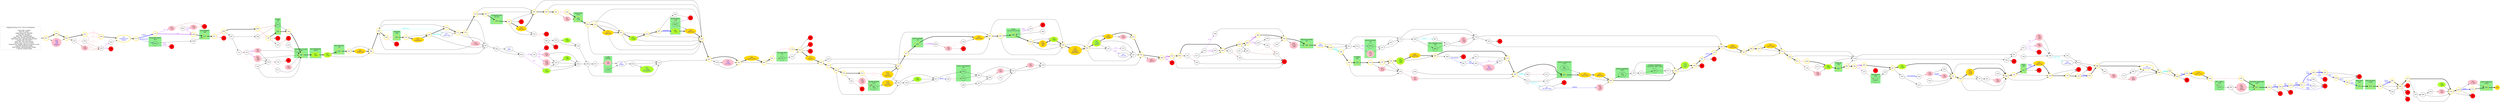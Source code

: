 digraph "Fighting Fantasy #12: Trial of Champions" {
	// graph defaults
	rankdir=LR
	nodesep=.3 // changes horizontal separation of nodes
	ranksep=.4 // changes vertical separation of nodes
	node [height=.7
		width=.7
		shape=ellipse]

	// a box for a graph label
	// note that you can override the defaults set above
	myTitle [label = "Fighting Fantasy #12: Trial of Champions\n\n \
		Green Fill: Combat\n \
		Red Fill: Death\n \
		Light Green Fill: Benefits\n \
		Pink Fill: Damage\n \
		Blue Text: Items/Events\n \
		Blue Line: Forced Items/Events\n \
		Light Blue Line: Optional Items/Events\n \
		Purple Line: Dice Roll\n \
		Pink Line: Stat Test Passed\n \
		Brown Line: Stat Test Failed\n \
		Dashed Line: Hidden Option not given in text\n \
		Gold Fill: Required Nodes\n \
		Gold Outline: Recommended Nodes\n \
		*: Special Combat Rules"
		color = "gray"
		shape = "box"
		width = "6"]

	subgraph Required {
		node [style = "filled" color = "gold" fontcolor = "blue"]
		036
		070
		300
		173
		326
		240
		371
		015
		277
		348
		057
		126
		060
		373
		090
		394
		053
		262
		314
		180
		282
		400
	}

	subgraph Recommended {
		node [penwidth=3 color = "gold"]
		001
		049
		022
		107
		360
		136 [fontcolor = "blue"]
		275
		175
		189
		113
		237
		094
		009
		166
		349
		196
		120
		061 [style = "filled" fillcolor = "greenyellow"]
		261 [style = "filled" fillcolor = "greenyellow"]
		374
		052
		036
		082
		304
		355
		100
		019
		070
		328
		152
		117
		179
		012
		246
		186
		142
		300
		346
		059
		091
		332
		219
		252
		115
		173
		307
		233 [style = "filled" fillcolor = "greenyellow"]
		272
		205
		063 [style = "filled" fillcolor = "greenyellow"]
		326
		150
		287
		222
		240
		007
		336
		122
		013
		371
		045
		177
		068
		318
		212
		015
		227
		037
		118
		348
		397
		093
		146
		018
		057
		184 [style = "filled" fillcolor = "greenyellow"]
		305
		373
		043
		187 [style = "filled" fillcolor = "greenyellow"]
		126
		281
		003
		369
		352
		025
		204
		032
		239
		298
		362
		329
		209 [fontcolor = "blue"]
		129
		264
		190
		279
		339
		167
		144
		359 [style = "filled" fillcolor = "greenyellow"]
		060
		263
		315
		195
		247
		180
		282
		044
		155
		119 [style = "filled" fillcolor = "greenyellow"]
		288
		347
		114
		251
		090
		333
		096
		215
		394
		375
		168
		077
		245
		008 [style = "filled" fillcolor = "greenyellow"]
		306
		085
		364
		203
		021
		372 [style = "filled" fillcolor = "greenyellow"]
		141
		208
		053
		069
		182
		311
		262
		109
		143
		370
		016
		088
		149 [fontcolor = "blue"]
		388
		309
		058
		106
		314
		228
		381
		211
		354
		238
		125
		011
		345
		035
		249
		358
		176
		127
		303
		081
		048
		377
		232
		028
		071
		188
		400
	}

	subgraph Combat {
		style = "filled" color = "palegreen2"
		subgraph cluster_SLAVE {
			label = "SLAVE\n 9/8" 
			073
			349
		}
		subgraph cluster_BONE_DEVIL {
			label = "BONE DEVIL\n 10/8"
			029 [label = "\N*"]
			063
		}
		subgraph cluster_BONECRUSHER {
			label = "BONECRUSHER\n 9/10"
			056
		}
		subgraph cluster_SOUTHERNER {
			label = "SOUTHERNER\n 10/10"
			061
		}
		subgraph cluster_STRIDER {
			label = "STRIDER\n 9/9"
			100
		}
		subgraph cluster_VAMPIRE_BAT {
			label = "2 VAMPIRE BAT\n 5/5 5/4"
			186
		}
		subgraph cluster_ORC {
			label = "2 ORC\n 6/5 6/6"
			139
			192 [style = "filled" color = "pink"]
		}
		subgraph cluster_CHAOS_CHAMPION {
			label = "CHAOS CHAMPION\n 11/12"
			247
			383 [label = "\N\n 11/10"]
		}
		subgraph cluster_MUTANT_ORC {
			label = "MUTANT ORC\n 7/7"
			076
		}
		subgraph cluster_EASTERNER {
			label = "EASTERNER\n 10/8"
			113
		}
		subgraph cluster_FIGHTING_SLAVE {
			label = "FIGHTING SLAVE\n 8/8"
			120
		}
		subgraph cluster_HILL_TROLL {
			label = "HILL TROLL\n 9/10"
			079
		}
		subgraph cluster_COLDCLAW {
			label = "COLDCLAW\n 10/11"
			219 [label = "\N\n -1 AT"]
		}
		subgraph cluster_RAT {
			label = "5 RAT\n 3/2 2/2 3/2 3/2 4/2"
			146 [label = "\N*"]
		}
		subgraph cluster_LORD_CARNUSS {
			label = "LORD CARNUSS\n 10/10"
			188
		}
		subgraph cluster_LICHE_QUEEN {
			label = "LICHE QUEEN\n 10/11"
			080 [label = "\N\n -3 AT"]
		}
		subgraph cluster_GIANT_CENTIPEDE {
			label = "GIANT CENTIPEDE\n 9/7"
			154
			270
		}
		subgraph cluster_GIANT_SPIDER {
			label = "GIANT SPIDER\n 7/8"
			118 [label = "\N*"]
		}
		subgraph cluster_FIRE_DEMON {
			label = "FIRE DEMON\n 10/10"
			127 [label = "\N*"]
		}
		subgraph cluster_EASTERN_WARLORD {
			label = "EASTERN WARLORD\n 10/9"
			211
		}
		subgraph cluster_TONGUE {
			label = "TONGUE\n 5/6"
			306
		}
		subgraph cluster_XOROA_WARRIOR {
			label = "XOROA WARRIOR\n 10/11"
			340 [label = "\N\n -1 AT"]
		}
		subgraph cluster_XOROA_WARRIORS {
			label = "4 XOROA WARRIOR\n 10/10 9/11 10/11 10/10"
			259
		}
		subgraph cluster_HELLHOUND {
			label = "HELLHOUND\n 7/6"
			374 [label = "\N*"]
		}
		subgraph cluster_BLOOD_WORM {
			label = "BLOOD WORM\n 4/4"
			234 [label = "\N*"]
			325 [style = "filled" color = "pink" label = "\N*\n -2 ST\n 4/6"]
		}
		subgraph cluster_TWO_HEADED_DOG {
			label = "TWO-HEADED DOG\n 6/5"
			294 [label = "\N*"]
		}
		subgraph cluster_FIRE_IMP {
			label = "FIRE IMP\n 9/4"
			176
		}
		subgraph cluster_TUSKER {
			label = "TUSKER\n 6/6"
			279
		}
		subgraph cluster_IDOL {
			label = "IDOL\n 9/6"
			311
		}
		subgraph cluster_SKELETON_KING {
			label = "SKELETON KING\n 9/7"
			329 [label = "\N*"]
		}
		subgraph cluster_TENTALLUS {
			label = "TENTALLUS\n 8/12"
			356 [label = "\N*"]
		}
	}

	subgraph Death {
		node [style = "filled" color = "red"]
		024
		054
		055
		062
		072
		083
		084
		086
		099
		101
		116
		158
		171
		185
		191
		207
		224
		226
		231
		242
		257
		265
		266
		276
		283
		286
		291
		293
		302
		316
		322
		324
		330
		334
		338
		343
		367
		382
		386
		387
		392
		396
	}

	subgraph Boost {
		node [style = "filled" color = "greenyellow"]
		//008 [fontcolor = "blue" label = "\N\n +6ST\n blue dye"]
		008 [label = "\N\n +6ST"]
		053 [fontcolor = "blue" label = "\N\n +1LK\n cloak"]
		057 [fontcolor = "blue" label = "\N\n +2ST\n file"]
		061 [label = "\N\n +4ST"]
		063 [label = "\N\n +1LK"]
		097 [label = "\N\n +2ST"]
		119 [fontcolor = "blue" label = "\N\n +2ST\n nuts"]
		135 [label = "\N\n +4ST"]
		187 [fontcolor = "blue" label = "\N\n +1SK\n shield"]
		233 [label = "\N\n +1SK"]
		261 [label = "\N\n +?ST"]
		313 [label = "\N\n +1LK"]
		321 [fontcolor = "blue" label = "\N\n +1SK\n breastplate"]
		359 [label = "\N\n +1SK\n +5ST"]
		366 [label = "\N\n +4ST"]
		372 [label = "\N\n +3ST"]
		395 [label = "\N\n +2ST"]
	}

	subgraph Damage {
		node [style = "filled" color = "pink"]
		010 [label = "\N\n -2ST"]
		015 [fontcolor = "blue" label = "\N\n -3 ST\n gold ring"]
		030 [label = "\N\n -1SK\n -2ST"]
		031 [label = "\N\n -1LK"]
		033 [label = "\N\n -4ST"]
		038 [label = "\N\n -1SK"]
		039 [label = "\N\n -2ST"]
		042 [label = "\N\n -1ST"]
		075 [label = "\N\n -2LK"]
		095 [label = "\N\n +1ST\n -2SK"]
		130 [label = "\N\n -2ST"]
		137 [label = "\N\n -4ST"]
		145 [label = "\N\n -1SK\n -3ST"]
		151 [fontcolor = "blue" label = "\N\n -2ST\n -red dust"]
		153 [label = "\N\n -2ST"]
		184 [label = "\N\n +4ST"]
		192 [label = "\N\n -2ST"]
		197 [label = "\N\n -2ST"]
		199 [fontcolor = "blue" label = "\N\n -1LK\n -all items"]
		200 [label = "\N\n -1d6 ST"]
		201 [label = "\N\n -2SK\n -2LK\n -1ST/ref"]
		214 [label = "\N\n -1~6ST"]
		216 [label = "\N\n -1SK\n -1ST"]
		225 [label = "\N\n -2ST"]
		253 [label = "\N\n -4SK"]
		254 [label = "\N\n -2ST"]
		255 [label = "\N\n -1LK"]
		269 [label = "\N\n -2ST"]
		273 [label = "\N\n -4ST"]
		277 [fontcolor = "blue" label = "\N\n -1SK\n gold ring"]
		280 [label = "\N\n -1ST"]
		292 [fontcolor = "blue" label = "\N\n -1SK\n -4ST\n flogged"]
		317 [label = "\N\n -2SK\n -1LK"]
		335 [label = "\N\n -1~6ST"]
		337 [label = "\N\n -2ST"]
		350 [label = "\N\n -1SK\n -4ST"]
		357 [label = "\N\n -1SK"]
		380 [label = "\N\n -1SK\n -2ST"]
		393 [label = "\N\n -2ST"]
	}

	subgraph Key_Item {
		node [fontcolor = "blue"]
		//014 [label = "\N\n short spear"]
		027 [label = "\N\n -gold ring"]
		036 [label = "\N\n gold ring"]
		060 [label = "\N\n gold ring"]
		070 [label = "\N\n medallion"]
		090 [label = "\N\n gold ring"]
		110 [label = "\N\n spear"]
		//126 [label = "\N\n winged helmet"]
		126 [label = "\N\n helmet"]
		136 [label = "\N\n broadsword/\n trident"]
		149 [label = "\N\n brass hands"]
		173 [label = "\N\n gold ring"]
		180 [label = "\N\n Set 2: 358"]
		//209 [label = "\N\n mirror\n whistle"]
		209 [label = "\N\n whistle"]
		240 [label = "\N\n magic sword"]
		//243 [label = "\N\n door behind stones"]
		262 [label = "\N\n gold ring"]
		282 [label = "\N\n gold ring"]
		295 [label = "\N\n dagger"]
		299 [label = "\N\n -gold ring"]
		300 [label = "\N\n red dust"]
		//309 [label = "\N\n hunchback liar"]
		314 [label = "\N\n Set 3: 176"]
		323 [label = "\N\n -all gold rings"]
		326 [label = "\N\n gold ring"]
		344 [label = "\N\n axe bad"]
		348 [label = "\N\n gold ring"]
		371 [label = "\N\n iron key"]
		373 [label = "\N\n rope\n hammer\n anti-poison"]
		394 [label = "\N\n Set 1: 249"]
	}

	subgraph True_Path {
		node [style = "filled" color = "gold"]
	}

	myTitle -> 001 [penwidth = 3 arrowhead = none]
	001 -> 049 [penwidth = 3]
	001 -> 292
	002 -> 089
	002 -> 161
	003 -> 369 [penwidth = 3]
	003 -> 200
	004 -> 135 [color = "pink" fontcolor = "pink" label = "LK"]
	004 -> 273 [color = "brown" fontcolor = "brown"]
	005 -> 128 [color = "purple" fontcolor = "purple" label = "1-4"]
	005 -> 313 [color = "purple" fontcolor = "purple" label = "5-6"]
	006 -> 383 [color = "pink" fontcolor = "pink" label = "LK"]
	006 -> 121 [color = "brown" fontcolor = "brown"]
	007 -> 336 [penwidth = 3]
	007 -> 045
	008 -> 306 [penwidth = 3]
	008 -> 138
	009 -> 166 [penwidth = 3 color = "pink" fontcolor = "pink" label = "LK"]
	009 -> 073 [color = "brown" fontcolor = "brown"]
	010 -> 281
	011 -> 278 [color = "blue" fontcolor = "blue" label = "1,3\n rings"]
	011 -> 092 [color = "blue" fontcolor = "blue" label = "5,7\n rings"]
	011 -> 345 [penwidth = 3 color = "blue" fontcolor = "blue" label = "9,11\n rings"]
	012 -> 246 [penwidth = 3]
	012 -> 346
	013 -> 207
	013 -> 084
	013 -> 302
	013 -> 371 [penwidth = 3]
	014 -> 155
	015 -> 285
	015 -> 227 [penwidth = 3]
	016 -> 088 [penwidth = 3]
	017 -> 120
	018 -> 057 [penwidth = 3]
	018 -> 184
	018 -> 305
	019 -> 070 [penwidth = 3]
	019 -> 328
	020 -> 258
	021 -> 372 [penwidth = 3]
	021 -> 050
	022 -> 310
	022 -> 107 [penwidth = 3]
	023 -> 101
	023 -> 088
	024
	025 -> 134
	025 -> 204 [penwidth = 3]
	026 -> 294
	026 -> 067 [color = "cyan2" fontcolor = "cyan2" label = "whistle"]
	026 -> 379
	027 -> 117
	028 -> 071 [penwidth = 3 color = "blue" fontcolor = "blue" label = "shield"]
	028 -> 335
	028 -> 291
	029 -> 265 [color = "purple" fontcolor = "purple" label = "1-2"]
	029 -> 326
	030 -> 398
	031 -> 066 [color = "pink" fontcolor = "pink" label = "SK"]
	031 -> 334 [color = "brown" fontcolor = "brown"]
	032 -> 239 [penwidth = 3]
	032 -> 267
	033 -> 069
	034 -> 321
	034 -> 133
	035 -> 249 [penwidth = 3 style = "dashed" color = "blue" fontcolor = "blue" label = "Set 1"]
	035 -> 286
	036 -> 082 [penwidth = 3]
	037 -> 118 [penwidth = 3]
	037 -> 397
	038 -> 008
	039 -> 104
	039 -> 020
	040 -> 204
	041 -> 296 [color = "pink" fontcolor = "pink" label = "LK"]
	041 -> 269 [color = "brown" fontcolor = "brown"]
	042 -> 120
	043 -> 126
	043 -> 187 [penwidth = 3]
	043 -> 157
	043 -> 221
	044 -> 340
	044 -> 155 [penwidth = 3]
	045 -> 235
	045 -> 177 [penwidth = 3]
	046 -> 224
	046 -> 361
	047 -> 244 [color = "blue" fontcolor = "blue" label = "spear"]
	047 -> 270
	048 -> 377 [penwidth = 3]
	048 -> 257
	048 -> 158
	048 -> 116
	049 -> 022 [penwidth = 3]
	050 -> 206 [color = "blue" fontcolor = "blue" label = "breastplate"]
	050 -> 327
	051 -> 239
	051 -> 267
	052 -> 036 [penwidth = 3]
	052 -> 082
	053 -> 147
	053 -> 069 [penwidth = 3]
	054
	055
	056 -> 343 [color = "purple" fontcolor = "purple" label = "lose\n round"]
	056 -> 268
	057 -> 184 [penwidth = 3 dir = both]
	057 -> 305
	058 -> 106 [penwidth = 3 color = "blue" fontcolor = "blue" label = "file"]
	058 -> 396
	059 -> 091 [penwidth = 3]
	059 -> 150
	060 -> 263 [penwidth = 3]
	061 -> 261 [penwidth = 3]
	062
	063 -> 326 [penwidth = 3]
	064 -> 108 [color = "pink" fontcolor = "pink" label = "SK"]
	064 -> 254 [color = "brown" fontcolor = "brown"]
	065 -> 201
	065 -> 211
	066 -> 255 [color = "purple" fontcolor = "purple" label = "1-3"]
	066 -> 189 [color = "purple" fontcolor = "purple" label = "4-6"]
	067 -> 217
	068 -> 318 [penwidth = 3]
	068 -> 285
	068 -> 227
	069 -> 182 [penwidth = 3]
	069 -> 109
	070 -> 328 [penwidth = 3]
	071 -> 188 [penwidth = 3]
	072
	073 -> 196
	074 -> 325 [color = "purple" fontcolor = "purple" label = "1-3"]
	074 -> 234 [color = "purple" fontcolor = "purple" label = "4-6"]
	075 -> 144
	075 -> 230
	076 -> 341
	077 -> 245 [penwidth = 3 color = "pink" fontcolor = "pink" label = "SK"]
	077 -> 132 [color = "brown" fontcolor = "brown"]
	078 -> 360 [color = "pink" fontcolor = "pink" label = "SK\n flogged:+3"]
	078 -> 250 [color = "brown" fontcolor = "brown"]
	079 -> 065
	080 -> 277
	081 -> 048 [penwidth = 3]
	082 -> 229
	082 -> 304 [penwidth = 3]
	083
	084
	085 -> 364 [penwidth = 3]
	085 -> 138
	086
	087 -> 365 [color = "blue" fontcolor = "blue" label = "red\n dust"]
	087 -> 331
	088 -> 041
	088 -> 149 [penwidth = 3]
	088 -> 388
	089 -> 105 [color = "pink" fontcolor = "pink" label = "LK"]
	089 -> 137 [color = "brown" fontcolor = "brown"]
	090 -> 333 [penwidth = 3]
	091 -> 332 [penwidth = 3 color = "pink" fontcolor = "pink" label = "SK"]
	091 -> 357 [color = "brown" fontcolor = "brown"]
	092 -> 367
	093 -> 146 [penwidth = 3]
	093 -> 305
	094 -> 297
	094 -> 009 [penwidth = 3]
	095 -> 329
	096 -> 215 [penwidth = 3]
	096 -> 375
	097 -> 163
	098 -> 004
	098 -> 232
	099
	100 -> 019 [penwidth = 3]
	101
	102 -> 042 [color = "pink" fontcolor = "pink" label = "LK"]
	102 -> 283 [color = "brown" fontcolor = "brown"]
	103 -> 191 [color = "pink" fontcolor = "pink" label = "SK"]
	103 -> 356 [color = "brown" fontcolor = "brown"]
	104 -> 395
	104 -> 020
	105 -> 161
	106 -> 314 [penwidth = 3]
	106 -> 228
	107 -> 360 [penwidth = 3 color = "pink" fontcolor = "pink" label = "SK\n flogged=-3"]
	107 -> 250 [color = "brown" fontcolor = "brown"]
	108 -> 348
	109 -> 143 [penwidth = 3]
	109 -> 386
	110 -> 005
	111 -> 051 [color = "pink" fontcolor = "pink" label = "SK"]
	111 -> 169 [color = "brown" fontcolor = "brown"]
	112 -> 323 [color = "cyan2" fontcolor = "cyan2" label = "gold ring"]
	112 -> 178
	113 -> 237 [penwidth = 3]
	114 -> 251 [penwidth = 3]
	115 -> 173 [penwidth = 3]
	115 -> 307
	115 -> 150
	116
	117 -> 179 [penwidth = 3]
	117 -> 229
	118 -> 064 [color = "purple" fontcolor = "purple" label = "> 5 rounds"]
	118 -> 348 [penwidth = 3]
	119 -> 288 [penwidth = 3]
	120 -> 061 [penwidth = 3]
	121 -> 247
	122 -> 013 [penwidth = 3]
	123 -> 243
	123 -> 174
	124 -> 399 [color = "pink" fontcolor = "pink" label = "LK-3"]
	124 -> 024 [color = "brown" fontcolor = "brown"]
	125 -> 011 [penwidth = 3 color = "blue" fontcolor = "blue" label = "odd\n rings"]
	125 -> 367 [color = "blue" fontcolor = "blue" label = "even\n rings"]
	126 -> 010
	126 -> 281 [penwidth = 3]
	127 -> 303 [penwidth = 3]
	128 -> 382 [color = "purple" fontcolor = "purple" label = "1"]
	128 -> 145 [color = "purple" fontcolor = "purple" label = "2-3"]
	128 -> 039 [color = "purple" fontcolor = "purple" label = "4-6"]
	129 -> 264 [penwidth = 3 color = "cyan2" fontcolor = "cyan2" label = "rope"]
	129 -> 351
	130 -> 141
	131 -> 148 [color = "pink" fontcolor = "pink" label = "LK"]
	131 -> 210 [color = "brown" fontcolor = "brown"]
	132 -> 271 [color = "pink" fontcolor = "pink" label = "LK"]
	132 -> 038 [color = "brown" fontcolor = "brown"]
	133 -> 287
	134 -> 181 [color = "pink" fontcolor = "pink" label = "SK"]
	134 -> 308 [color = "brown" fontcolor = "brown"]
	135 -> 232
	136 -> 275 [penwidth = 3]
	137 -> 161
	138 -> 046
	138 -> 361
	139 -> 295
	140 -> 362
	141 -> 208 [penwidth = 3]
	141 -> 069
	142 -> 124
	142 -> 171
	142 -> 300 [penwidth = 3]
	142 -> 346
	143 -> 370 [penwidth = 3]
	143 -> 386
	144 -> 359 [penwidth = 3]
	144 -> 230
	145 -> 104
	145 -> 020
	146 -> 165 [color = "purple" fontcolor = "purple" label = "lose\n round"]
	146 -> 018 [penwidth = 3]
	147 -> 241
	147 -> 069
	148 -> 159
	148 -> 120
	149 -> 388 [penwidth = 3]
	150 -> 287 [penwidth = 3]
	151 -> 260
	152 -> 117 [penwidth = 3]
	153 -> 130 [color = "blue" fontcolor = "blue" label = "dagger"]
	153 -> 284
	154 -> 002
	155 -> 119 [penwidth = 3]
	155 -> 288
	156 -> 199
	156 -> 222
	157 -> 312 [color = "purple" fontcolor = "purple" label = "1-4"]
	157 -> 344 [color = "purple" fontcolor = "purple" label = "5-6"]
	158
	159 -> 017 [color = "pink" fontcolor = "pink" label = "LK"]
	159 -> 102 [color = "brown" fontcolor = "brown"]
	160 -> 195
	161 -> 197
	161 -> 378
	162 -> 276
	162 -> 251
	163 -> 258
	164 -> 398
	165 -> 389 [color = "pink" fontcolor = "pink" label = "LK"]
	165 -> 322 [color = "brown" fontcolor = "brown"]
	166 -> 183
	166 -> 349 [penwidth = 3]
	166 -> 316
	167 -> 144 [penwidth = 3]
	167 -> 230
	168 -> 077 [penwidth = 3]
	168 -> 138
	169 -> 072
	170 -> 213
	170 -> 155
	171
	172 -> 296
	173 -> 307 [penwidth = 3]
	173 -> 150
	174 -> 026
	174 -> 379
	175 -> 031 [color = "purple" fontcolor = "purple" label = "1-3"]
	175 -> 189 [penwidth = 3 color = "purple" fontcolor = "purple" label = "4-6"]
	176 -> 127 [penwidth = 3]
	177 -> 068 [penwidth = 3]
	177 -> 227
	178 -> 247
	179 -> 012 [penwidth = 3]
	179 -> 214
	180 -> 282 [penwidth = 3]
	180 -> 044
	181 -> 223
	181 -> 204
	182 -> 311 [penwidth = 3]
	182 -> 109
	183 -> 218 [color = "pink" fontcolor = "pink" label = "LK"]
	183 -> 387 [color = "brown" fontcolor = "brown"]
	//184 -> 057
	184 -> 305 [penwidth = 3]
	185
	186 -> 142 [penwidth = 3]
	187 -> 126 [penwidth = 3]
	187 -> 157
	187 -> 221
	188 -> 400 [penwidth = 3]
	189 -> 113 [penwidth = 3]
	190 -> 279 [penwidth = 3]
	190 -> 230
	191
	192 -> 295
	193 -> 023
	194 -> 366
	194 -> 047
	195 -> 247 [penwidth = 3]
	195 -> 006 [color = "cyan2" fontcolor = "cyan2" label = "dagger"]
	195 -> 112
	196 -> 120 [penwidth = 3]
	197 -> 378
	198 -> 069
	199 -> 222
	200 -> 369
	201 -> 211
	202 -> 136
	203 -> 021 [penwidth = 3]
	204 -> 111
	204 -> 032 [penwidth = 3]
	205 -> 063 [penwidth = 3 color = "blue" fontcolor = "blue" label = "medallion"]
	205 -> 384
	206 -> 342 [color = "pink" fontcolor = "pink" label = "SK"]
	206 -> 153 [color = "brown" fontcolor = "brown"]
	207
	208 -> 053 [penwidth = 3]
	208 -> 147
	208 -> 069
	209 -> 129 [penwidth = 3]
	209 -> 351
	210 -> 380 [color = "purple" fontcolor = "purple" label = "1-3"]
	210 -> 393 [color = "purple" fontcolor = "purple" label = "4-6"]
	211 -> 354 [penwidth = 3]
	212 -> 015 [penwidth = 3 color = "pink" fontcolor = "pink" label = "3d SK"]
	212 -> 080 [color = "brown" fontcolor = "brown"]
	213 -> 259
	213 -> 155
	214 -> 229
	214 -> 304
	215 -> 394 [penwidth = 3]
	215 -> 375
	216 -> 015 [color = "pink" fontcolor = "pink" label = "3d SK"]
	216 -> 080 [color = "brown" fontcolor = "brown"]
	217 -> 317
	217 -> 379
	218 -> 120
	219 -> 252 [penwidth = 3]
	220 -> 048
	221 -> 003
	222 -> 240 [penwidth = 3]
	222 -> 007
	223 -> 040 [color = "purple" fontcolor = "purple" label = "2-8"]
	223 -> 256 [color = "purple" fontcolor = "purple" label = "9-12"]
	224
	225 -> 360 [color = "pink" fontcolor = "pink" label = "SK\n flogged=-3"]
	225 -> 250 [color = "brown" fontcolor = "brown"]
	226
	227 -> 037 [penwidth = 3]
	227 -> 397
	228 -> 381 [penwidth = 3 color = "pink" fontcolor = "pink" label = "LK"]
	228 -> 079 [color = "brown" fontcolor = "brown"]
	229 -> 390
	//229 -> 304
	304 -> 229 [dir = "back"]
	230 -> 160 [color = "pink" fontcolor = "pink" label = "SK"]
	230 -> 337 [color = "brown" fontcolor = "brown"]
	231
	232 -> 291
	232 -> 028 [penwidth = 3]
	233 -> 272 [penwidth = 3]
	233 -> 150
	234 -> 123
	235 -> 378
	236 -> 021
	237 -> 094 [penwidth = 3 color = "pink" fontcolor = "pink" label = "SK"]
	237 -> 324 [color = "brown" fontcolor = "brown"]
	238 -> 125 [penwidth = 3 color = "blue" fontcolor = "blue" label = "iron\n key"]
	238 -> 266
	239 -> 248 [color = "purple" fontcolor = "purple" label = "2-8"]
	239 -> 298 [penwidth = 3 color = "purple" fontcolor = "purple" label = "9-12"]
	240 -> 007 [penwidth = 3]
	241 -> 198 [color = "pink" fontcolor = "pink" label = "LK"]
	241 -> 033 [color = "brown" fontcolor = "brown"]
	242
	243 -> 174
	244 -> 290 [color = "pink" fontcolor = "pink" label = "SK"]
	244 -> 154 [color = "brown" fontcolor = "brown"]
	245 -> 008 [penwidth = 3]
	246 -> 186 [penwidth = 3]
	246 -> 346
	247 -> 180 [penwidth = 3]
	248 -> 320
	248 -> 385
	249 -> 358 [penwidth = 3 style = "dashed" color = "blue" fontcolor = "blue" label = "Set 2"]
	249 -> 286
	250 -> 086 [color = "purple" fontcolor = "purple" label = "1-5"]
	250 -> 202 [color = "purple" fontcolor = "purple" label = "6"]
	251 -> 090 [penwidth = 3]
	251 -> 333
	252 -> 115 [penwidth = 3]
	252 -> 307
	252 -> 150
	253 -> 149
	253 -> 388
	254 -> 108 [color = "pink" fontcolor = "pink" label = "SK"]
	254 -> 293 [color = "brown" fontcolor = "brown"]
	255 -> 066 [color = "pink" fontcolor = "pink" label = "SK"]
	255 -> 334 [color = "brown" fontcolor = "brown"]
	256 -> 362
	257
	258 -> 353
	258 -> 133
	259 -> 014
	260 -> 315
	261 -> 374 [penwidth = 3]
	261 -> 082
	262 -> 109 [penwidth = 3]
	263 -> 315 [penwidth = 3]
	263 -> 289
	264 -> 190 [penwidth = 3]
	264 -> 351
	265
	266
	267 -> 140 [color = "pink" fontcolor = "pink" label = "SK"]
	267 -> 274 [color = "brown" fontcolor = "brown"]
	268 -> 113
	269 -> 172 [color = "pink" fontcolor = "pink" label = "LK"]
	269 -> 253 [color = "brown" fontcolor = "brown"]
	270 -> 002
	271 -> 008
	272 -> 205 [penwidth = 3]
	272 -> 150
	273 -> 232
	274 -> 072
	275 -> 056 [color = "blue" fontcolor = "blue" label = "broadsword"]
	275 -> 175 [penwidth = 3 color = "blue" fontcolor = "blue" label = "trident"]
	276
	277 -> 285
	277 -> 227
	278 -> 367
	279 -> 339 [penwidth = 3]
	280 -> 398
	281 -> 003 [penwidth = 3]
	282 -> 044 [penwidth = 3]
	283
	284 -> 141
	285 -> 194
	285 -> 047
	286
	287 -> 156
	287 -> 222 [penwidth = 3]
	288 -> 185
	288 -> 347 [penwidth = 3]
	289 -> 087 [color = "blue" fontcolor = "blue" label = "anti-poison"]
	289 -> 231
	290 -> 391
	291
	292 -> 022
	293
	294 -> 217
	295 -> 034
	295 -> 133
	296 -> 149
	296 -> 388
	297 -> 368
	297 -> 131
	298 -> 362 [penwidth = 3]
	299 -> 023
	300 -> 124
	300 -> 346 [penwidth = 3]
	301 -> 083 [color = "purple" fontcolor = "purple" label = "1-3"]
	301 -> 030 [color = "purple" fontcolor = "purple" label = "4-5"]
	301 -> 280 [color = "purple" fontcolor = "purple" label = "6"]
	302
	303 -> 220
	303 -> 081 [penwidth = 3 color = "blue" fontcolor = "blue" label = "brass\n hands"]
	303 -> 048
	304 -> 027 [color = "cyan2" fontcolor = "cyan2" label = "gold ring"]
	304 -> 152
	304 -> 355 [penwidth = 3]
	305 -> 043
	305 -> 373 [penwidth = 3]
	306 -> 085 [penwidth = 3]
	307 -> 233 [penwidth = 3]
	307 -> 272
	307 -> 150
	308 -> 072
	309 -> 058 [penwidth = 3]
	310 -> 078 [color = "pink" fontcolor = "pink" label = "LK"]
	310 -> 225 [color = "brown" fontcolor = "brown"]
	311 -> 262 [penwidth = 3 color = "blue" fontcolor = "blue" label = "magic\n sword"]
	311 -> 055
	312 -> 221
	313 -> 104
	313 -> 020
	314 -> 228 [penwidth = 3]
	315 -> 195 [penwidth = 3]
	316
	317 -> 379
	318 -> 212 [penwidth = 3]
	318 -> 363
	319 -> 098
	319 -> 232
	320 -> 140 [color = "pink" fontcolor = "pink" label = "SK"]
	320 -> 274 [color = "brown" fontcolor = "brown"]
	321 -> 133
	322
	323 -> 350 [color = "blue" fontcolor = "blue" label = "helmet"]
	323 -> 062
	324
	325 -> 123
	326 -> 150 [penwidth = 3]
	327 -> 141
	328 -> 027 [color = "cyan2" fontcolor = "cyan2" label = "gold ring"]
	328 -> 152 [penwidth = 3]
	328 -> 229
	329 -> 209 [penwidth = 3]
	330
	331 -> 315
	332 -> 219 [penwidth = 3]
	333 -> 096 [penwidth = 3]
	333 -> 375
	334
	335 -> 188
	336 -> 122 [penwidth = 3 color = "pink" fontcolor = "pink" label = "LK"]
	336 -> 076 [color = "brown" fontcolor = "brown"]
	337 -> 195
	338
	339 -> 075
	339 -> 167 [penwidth = 3]
	340 -> 170
	341 -> 013
	342 -> 141
	343
	344 -> 221
	345 -> 035 [penwidth = 3 color = "blue" fontcolor = "blue" label = "9\n rings"]
	345 -> 392 [color = "blue" fontcolor = "blue" label = "11\n rings"]
	346 -> 059 [penwidth = 3]
	346 -> 150
	347 -> 114 [penwidth = 3 color = "blue" fontcolor = "blue" label = "helmet"]
	347 -> 226
	348 -> 397 [penwidth = 3]
	349 -> 196 [penwidth = 3]
	350 -> 044
	351 -> 074
	351 -> 174
	352 -> 025 [penwidth = 3 style = "dashed"]
	352 -> 072
	353 -> 139 [color = "pink" fontcolor = "pink" label = "LK"]
	353 -> 192 [color = "brown" fontcolor = "brown"]
	354 -> 238 [penwidth = 3 color = "blue" fontcolor = "blue" label = "red\n dust"]
	354 -> 330
	355 -> 100 [penwidth = 3 color = "pink" fontcolor = "pink" label = "SK"]
	355 -> 338 [color = "brown" fontcolor = "brown"]
	356 -> 236
	357 -> 219
	358 -> 176 [penwidth = 3 style = "dashed" color = "blue" fontcolor = "blue" label = "Set 3"]
	358 -> 286
	359 -> 060 [penwidth = 3]
	359 -> 263
	360 -> 136 [penwidth = 3]
	361 -> 164 [color = "pink" fontcolor = "pink" label = "LK"]
	361 -> 301 [color = "brown" fontcolor = "brown"]
	362 -> 095
	362 -> 329 [penwidth = 3]
	363 -> 216 [color = "pink" fontcolor = "pink" label = "LK"]
	363 -> 054 [color = "brown" fontcolor = "brown"]
	364 -> 103 [color = "purple" fontcolor = "purple" label = "1-2"]
	364 -> 203 [penwidth = 3 color = "purple" fontcolor = "purple" label = "3-6"]
	365 -> 151 [color = "purple" fontcolor = "purple" label = "1-3"]
	365 -> 260 [color = "purple" fontcolor = "purple" label = "4-6"]
	366 -> 047
	367
	368 -> 166 [color = "pink" fontcolor = "pink" label = "LK"]
	368 -> 073 [color = "brown" fontcolor = "brown"]
	369 -> 352 [penwidth = 3 color = "purple" fontcolor = "purple" label = "win"]
	369 -> 099 [color = "purple" fontcolor = "purple" label = "lose"]
	370 -> 016 [penwidth = 3 color = "blue" fontcolor = "blue" label = "cloak"]
	370 -> 101
	371 -> 045 [penwidth = 3]
	372 -> 141 [penwidth = 3]
	373 -> 043 [penwidth = 3]
	374 -> 052 [penwidth = 3]
	375 -> 168 [penwidth = 3]
	375 -> 138
	376 -> 097
	376 -> 163
	377 -> 232 [penwidth = 3]
	377 -> 319
	378 -> 003
	379 -> 162
	379 -> 251
	380 -> 159
	380 -> 120
	381 -> 211 [penwidth = 3]
	382
	383 -> 180
	384 -> 029 [color = "pink" fontcolor = "pink" label = "SK"]
	384 -> 265 [color = "brown" fontcolor = "brown"]
	385 -> 362
	386
	387
	388 -> 309 [penwidth = 3 color = "cyan2" fontcolor = "cyan2" label = "nuts"]
	388 -> 058
	389 -> 146
	390 -> 110
	390 -> 005
	391 -> 089
	391 -> 161
	392
	393 -> 159
	393 -> 120
	394 -> 375 [penwidth = 3]
	395 -> 020
	396
	397 -> 305
	397 -> 093 [penwidth = 3]
	398 -> 299 [color = "cyan2" fontcolor = "cyan2" label = "gold ring"]
	398 -> 193
	399 -> 242
	399 -> 376
	400
}